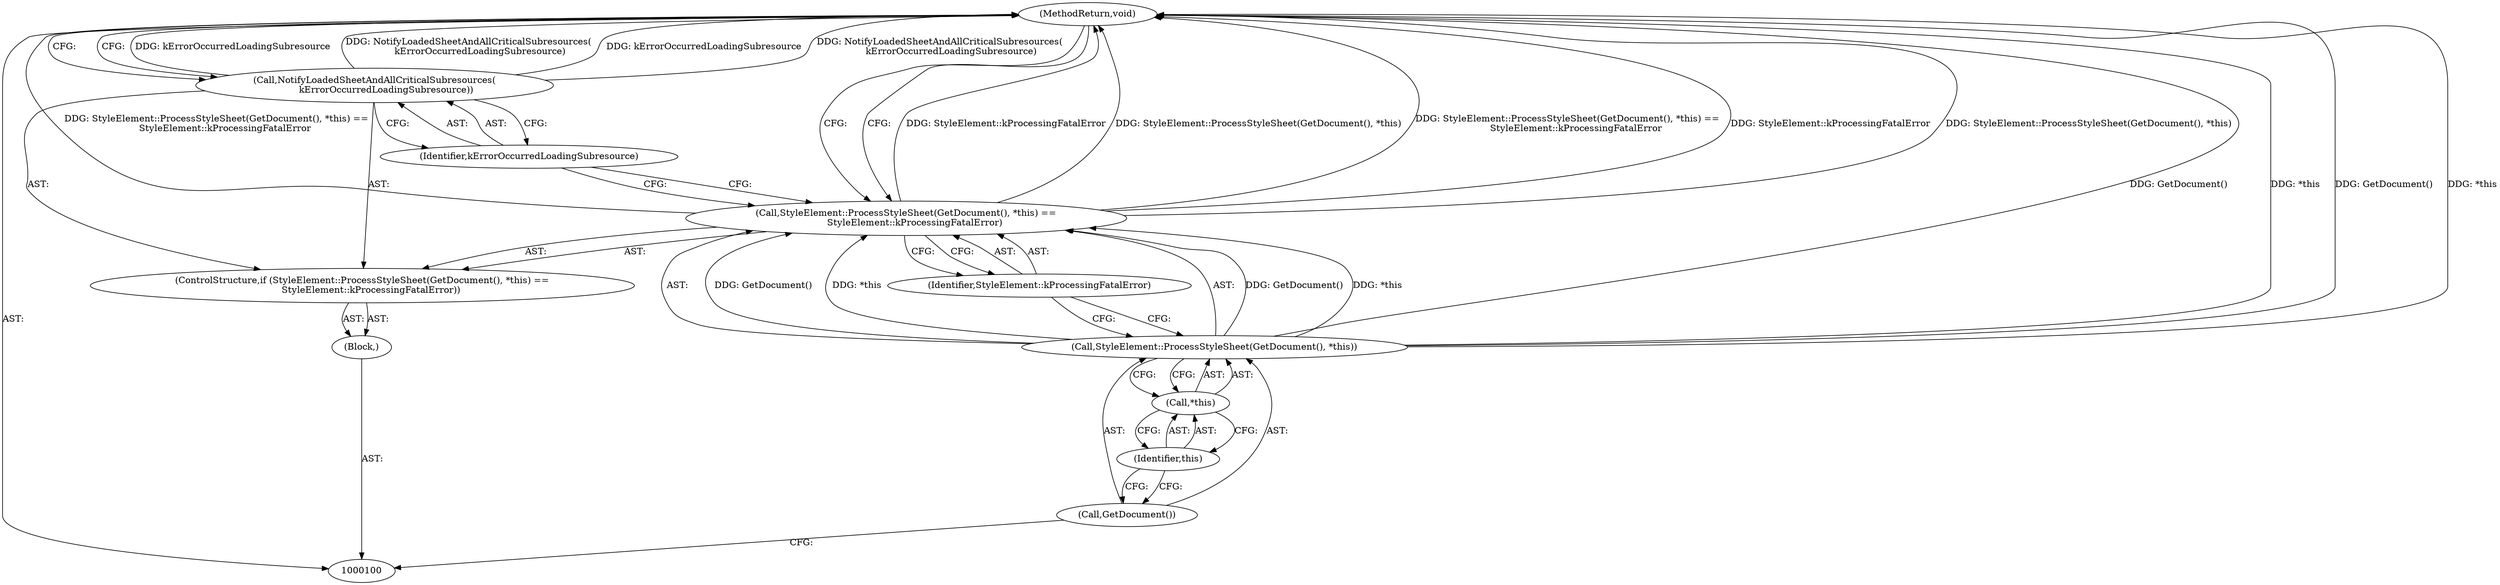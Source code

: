 digraph "1_Chrome_2bf635c28effa427a270f4fc45df84ed344f411c" {
"1000111" [label="(MethodReturn,void)"];
"1000101" [label="(Block,)"];
"1000102" [label="(ControlStructure,if (StyleElement::ProcessStyleSheet(GetDocument(), *this) ==\n      StyleElement::kProcessingFatalError))"];
"1000105" [label="(Call,GetDocument())"];
"1000106" [label="(Call,*this)"];
"1000107" [label="(Identifier,this)"];
"1000103" [label="(Call,StyleElement::ProcessStyleSheet(GetDocument(), *this) ==\n      StyleElement::kProcessingFatalError)"];
"1000104" [label="(Call,StyleElement::ProcessStyleSheet(GetDocument(), *this))"];
"1000108" [label="(Identifier,StyleElement::kProcessingFatalError)"];
"1000109" [label="(Call,NotifyLoadedSheetAndAllCriticalSubresources(\n        kErrorOccurredLoadingSubresource))"];
"1000110" [label="(Identifier,kErrorOccurredLoadingSubresource)"];
"1000111" -> "1000100"  [label="AST: "];
"1000111" -> "1000109"  [label="CFG: "];
"1000111" -> "1000103"  [label="CFG: "];
"1000103" -> "1000111"  [label="DDG: StyleElement::kProcessingFatalError"];
"1000103" -> "1000111"  [label="DDG: StyleElement::ProcessStyleSheet(GetDocument(), *this)"];
"1000103" -> "1000111"  [label="DDG: StyleElement::ProcessStyleSheet(GetDocument(), *this) ==\n      StyleElement::kProcessingFatalError"];
"1000104" -> "1000111"  [label="DDG: GetDocument()"];
"1000104" -> "1000111"  [label="DDG: *this"];
"1000109" -> "1000111"  [label="DDG: kErrorOccurredLoadingSubresource"];
"1000109" -> "1000111"  [label="DDG: NotifyLoadedSheetAndAllCriticalSubresources(\n        kErrorOccurredLoadingSubresource)"];
"1000101" -> "1000100"  [label="AST: "];
"1000102" -> "1000101"  [label="AST: "];
"1000102" -> "1000101"  [label="AST: "];
"1000103" -> "1000102"  [label="AST: "];
"1000109" -> "1000102"  [label="AST: "];
"1000105" -> "1000104"  [label="AST: "];
"1000105" -> "1000100"  [label="CFG: "];
"1000107" -> "1000105"  [label="CFG: "];
"1000106" -> "1000104"  [label="AST: "];
"1000106" -> "1000107"  [label="CFG: "];
"1000107" -> "1000106"  [label="AST: "];
"1000104" -> "1000106"  [label="CFG: "];
"1000107" -> "1000106"  [label="AST: "];
"1000107" -> "1000105"  [label="CFG: "];
"1000106" -> "1000107"  [label="CFG: "];
"1000103" -> "1000102"  [label="AST: "];
"1000103" -> "1000108"  [label="CFG: "];
"1000104" -> "1000103"  [label="AST: "];
"1000108" -> "1000103"  [label="AST: "];
"1000110" -> "1000103"  [label="CFG: "];
"1000111" -> "1000103"  [label="CFG: "];
"1000103" -> "1000111"  [label="DDG: StyleElement::kProcessingFatalError"];
"1000103" -> "1000111"  [label="DDG: StyleElement::ProcessStyleSheet(GetDocument(), *this)"];
"1000103" -> "1000111"  [label="DDG: StyleElement::ProcessStyleSheet(GetDocument(), *this) ==\n      StyleElement::kProcessingFatalError"];
"1000104" -> "1000103"  [label="DDG: GetDocument()"];
"1000104" -> "1000103"  [label="DDG: *this"];
"1000104" -> "1000103"  [label="AST: "];
"1000104" -> "1000106"  [label="CFG: "];
"1000105" -> "1000104"  [label="AST: "];
"1000106" -> "1000104"  [label="AST: "];
"1000108" -> "1000104"  [label="CFG: "];
"1000104" -> "1000111"  [label="DDG: GetDocument()"];
"1000104" -> "1000111"  [label="DDG: *this"];
"1000104" -> "1000103"  [label="DDG: GetDocument()"];
"1000104" -> "1000103"  [label="DDG: *this"];
"1000108" -> "1000103"  [label="AST: "];
"1000108" -> "1000104"  [label="CFG: "];
"1000103" -> "1000108"  [label="CFG: "];
"1000109" -> "1000102"  [label="AST: "];
"1000109" -> "1000110"  [label="CFG: "];
"1000110" -> "1000109"  [label="AST: "];
"1000111" -> "1000109"  [label="CFG: "];
"1000109" -> "1000111"  [label="DDG: kErrorOccurredLoadingSubresource"];
"1000109" -> "1000111"  [label="DDG: NotifyLoadedSheetAndAllCriticalSubresources(\n        kErrorOccurredLoadingSubresource)"];
"1000110" -> "1000109"  [label="AST: "];
"1000110" -> "1000103"  [label="CFG: "];
"1000109" -> "1000110"  [label="CFG: "];
}
